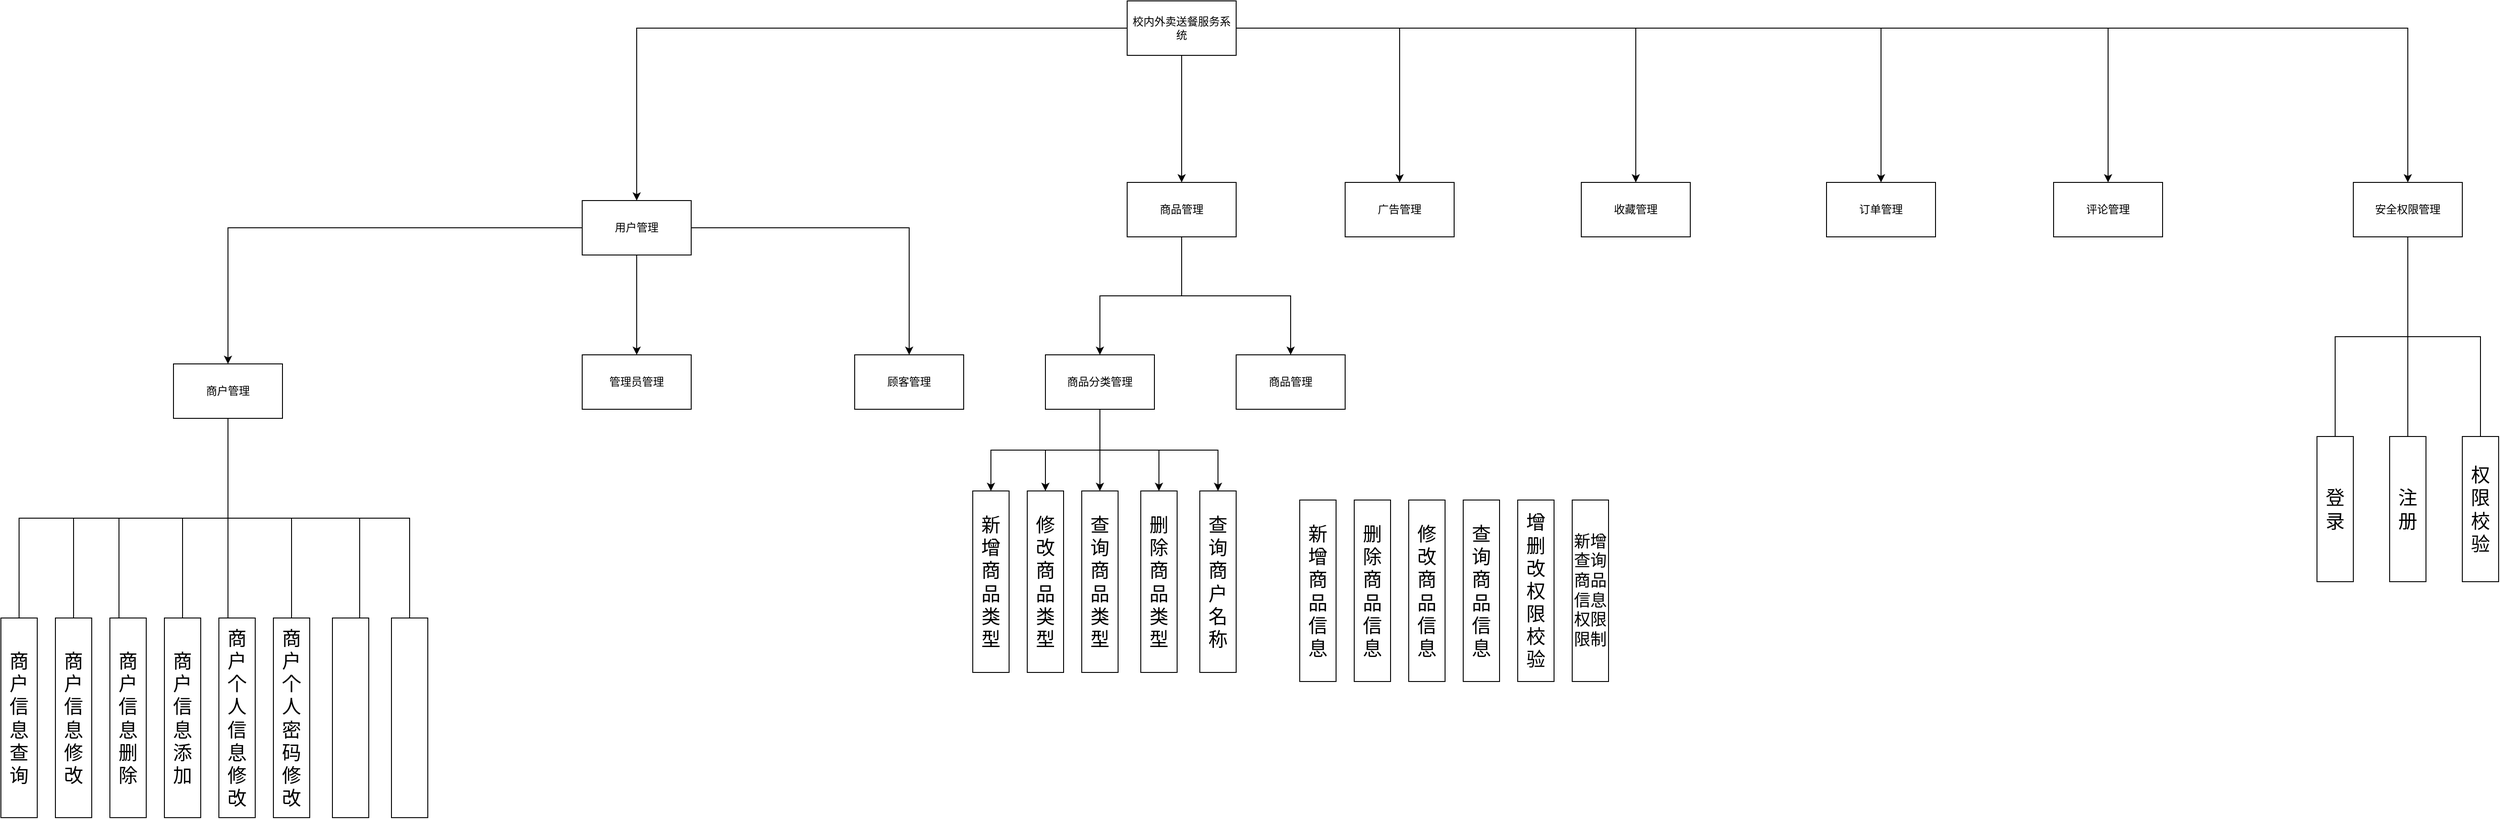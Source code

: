 <mxfile version="22.1.17" type="github">
  <diagram name="功能模块图" id="UFNNuf7H4DtbvUk9X_Pl">
    <mxGraphModel dx="3355" dy="1443" grid="1" gridSize="10" guides="1" tooltips="1" connect="1" arrows="1" fold="1" page="1" pageScale="1" pageWidth="850" pageHeight="1100" math="0" shadow="0">
      <root>
        <mxCell id="0" />
        <mxCell id="1" parent="0" />
        <mxCell id="dTfk0oyw1fVU7MO5Swph-3" value="" style="edgeStyle=orthogonalEdgeStyle;rounded=0;orthogonalLoop=1;jettySize=auto;html=1;" parent="1" source="dTfk0oyw1fVU7MO5Swph-1" target="dTfk0oyw1fVU7MO5Swph-2" edge="1">
          <mxGeometry relative="1" as="geometry" />
        </mxCell>
        <mxCell id="bxX21ySd8l-AX6qWNf9H-4" value="" style="edgeStyle=orthogonalEdgeStyle;rounded=0;orthogonalLoop=1;jettySize=auto;html=1;" parent="1" source="dTfk0oyw1fVU7MO5Swph-1" target="bxX21ySd8l-AX6qWNf9H-3" edge="1">
          <mxGeometry relative="1" as="geometry" />
        </mxCell>
        <mxCell id="bxX21ySd8l-AX6qWNf9H-6" value="" style="edgeStyle=orthogonalEdgeStyle;rounded=0;orthogonalLoop=1;jettySize=auto;html=1;" parent="1" source="dTfk0oyw1fVU7MO5Swph-1" target="bxX21ySd8l-AX6qWNf9H-5" edge="1">
          <mxGeometry relative="1" as="geometry" />
        </mxCell>
        <mxCell id="bxX21ySd8l-AX6qWNf9H-8" value="" style="edgeStyle=orthogonalEdgeStyle;rounded=0;orthogonalLoop=1;jettySize=auto;html=1;" parent="1" source="dTfk0oyw1fVU7MO5Swph-1" target="bxX21ySd8l-AX6qWNf9H-7" edge="1">
          <mxGeometry relative="1" as="geometry" />
        </mxCell>
        <mxCell id="bxX21ySd8l-AX6qWNf9H-10" value="" style="edgeStyle=orthogonalEdgeStyle;rounded=0;orthogonalLoop=1;jettySize=auto;html=1;" parent="1" source="dTfk0oyw1fVU7MO5Swph-1" target="bxX21ySd8l-AX6qWNf9H-9" edge="1">
          <mxGeometry relative="1" as="geometry" />
        </mxCell>
        <mxCell id="bxX21ySd8l-AX6qWNf9H-12" style="edgeStyle=orthogonalEdgeStyle;rounded=0;orthogonalLoop=1;jettySize=auto;html=1;entryX=0.5;entryY=0;entryDx=0;entryDy=0;" parent="1" source="dTfk0oyw1fVU7MO5Swph-1" target="bxX21ySd8l-AX6qWNf9H-11" edge="1">
          <mxGeometry relative="1" as="geometry" />
        </mxCell>
        <mxCell id="AY9KM7Tuy-y02ObjgQoO-40" value="" style="edgeStyle=orthogonalEdgeStyle;rounded=0;orthogonalLoop=1;jettySize=auto;html=1;" edge="1" parent="1" source="dTfk0oyw1fVU7MO5Swph-1" target="AY9KM7Tuy-y02ObjgQoO-39">
          <mxGeometry relative="1" as="geometry" />
        </mxCell>
        <mxCell id="dTfk0oyw1fVU7MO5Swph-1" value="校内外卖送餐服务系统" style="rounded=0;whiteSpace=wrap;html=1;" parent="1" vertex="1">
          <mxGeometry x="410" y="180" width="120" height="60" as="geometry" />
        </mxCell>
        <mxCell id="bxX21ySd8l-AX6qWNf9H-14" value="" style="edgeStyle=orthogonalEdgeStyle;rounded=0;orthogonalLoop=1;jettySize=auto;html=1;" parent="1" source="dTfk0oyw1fVU7MO5Swph-2" target="bxX21ySd8l-AX6qWNf9H-13" edge="1">
          <mxGeometry relative="1" as="geometry" />
        </mxCell>
        <mxCell id="bxX21ySd8l-AX6qWNf9H-17" style="edgeStyle=orthogonalEdgeStyle;rounded=0;orthogonalLoop=1;jettySize=auto;html=1;entryX=0.5;entryY=0;entryDx=0;entryDy=0;" parent="1" source="dTfk0oyw1fVU7MO5Swph-2" target="bxX21ySd8l-AX6qWNf9H-15" edge="1">
          <mxGeometry relative="1" as="geometry" />
        </mxCell>
        <mxCell id="M4QG7kPBMcI73K4Nj3vA-2" value="" style="edgeStyle=orthogonalEdgeStyle;rounded=0;orthogonalLoop=1;jettySize=auto;html=1;" edge="1" parent="1" source="dTfk0oyw1fVU7MO5Swph-2" target="M4QG7kPBMcI73K4Nj3vA-1">
          <mxGeometry relative="1" as="geometry" />
        </mxCell>
        <mxCell id="dTfk0oyw1fVU7MO5Swph-2" value="用户管理" style="rounded=0;whiteSpace=wrap;html=1;" parent="1" vertex="1">
          <mxGeometry x="-190" y="400" width="120" height="60" as="geometry" />
        </mxCell>
        <mxCell id="AY9KM7Tuy-y02ObjgQoO-53" value="" style="edgeStyle=orthogonalEdgeStyle;rounded=0;orthogonalLoop=1;jettySize=auto;html=1;" edge="1" parent="1" source="bxX21ySd8l-AX6qWNf9H-3" target="AY9KM7Tuy-y02ObjgQoO-52">
          <mxGeometry relative="1" as="geometry" />
        </mxCell>
        <mxCell id="AY9KM7Tuy-y02ObjgQoO-55" style="edgeStyle=orthogonalEdgeStyle;rounded=0;orthogonalLoop=1;jettySize=auto;html=1;" edge="1" parent="1" source="bxX21ySd8l-AX6qWNf9H-3" target="AY9KM7Tuy-y02ObjgQoO-54">
          <mxGeometry relative="1" as="geometry" />
        </mxCell>
        <mxCell id="bxX21ySd8l-AX6qWNf9H-3" value="商品管理" style="whiteSpace=wrap;html=1;rounded=0;" parent="1" vertex="1">
          <mxGeometry x="410" y="380" width="120" height="60" as="geometry" />
        </mxCell>
        <mxCell id="bxX21ySd8l-AX6qWNf9H-5" value="广告管理" style="whiteSpace=wrap;html=1;rounded=0;" parent="1" vertex="1">
          <mxGeometry x="650" y="380" width="120" height="60" as="geometry" />
        </mxCell>
        <mxCell id="bxX21ySd8l-AX6qWNf9H-7" value="订单管理" style="whiteSpace=wrap;html=1;rounded=0;" parent="1" vertex="1">
          <mxGeometry x="1180" y="380" width="120" height="60" as="geometry" />
        </mxCell>
        <mxCell id="bxX21ySd8l-AX6qWNf9H-9" value="收藏管理" style="whiteSpace=wrap;html=1;rounded=0;" parent="1" vertex="1">
          <mxGeometry x="910" y="380" width="120" height="60" as="geometry" />
        </mxCell>
        <mxCell id="bxX21ySd8l-AX6qWNf9H-11" value="评论管理" style="rounded=0;whiteSpace=wrap;html=1;" parent="1" vertex="1">
          <mxGeometry x="1430" y="380" width="120" height="60" as="geometry" />
        </mxCell>
        <mxCell id="AY9KM7Tuy-y02ObjgQoO-20" style="edgeStyle=orthogonalEdgeStyle;rounded=0;orthogonalLoop=1;jettySize=auto;html=1;exitX=0.25;exitY=1;exitDx=0;exitDy=0;entryX=0.5;entryY=0;entryDx=0;entryDy=0;endArrow=none;endFill=0;" edge="1" parent="1" source="bxX21ySd8l-AX6qWNf9H-13" target="AY9KM7Tuy-y02ObjgQoO-11">
          <mxGeometry relative="1" as="geometry">
            <Array as="points">
              <mxPoint x="-580" y="640" />
              <mxPoint x="-580" y="750" />
              <mxPoint x="-810" y="750" />
            </Array>
          </mxGeometry>
        </mxCell>
        <mxCell id="AY9KM7Tuy-y02ObjgQoO-22" style="edgeStyle=orthogonalEdgeStyle;rounded=0;orthogonalLoop=1;jettySize=auto;html=1;exitX=0.5;exitY=1;exitDx=0;exitDy=0;endArrow=none;endFill=0;" edge="1" parent="1" source="bxX21ySd8l-AX6qWNf9H-13" target="AY9KM7Tuy-y02ObjgQoO-16">
          <mxGeometry relative="1" as="geometry" />
        </mxCell>
        <mxCell id="AY9KM7Tuy-y02ObjgQoO-23" style="edgeStyle=orthogonalEdgeStyle;rounded=0;orthogonalLoop=1;jettySize=auto;html=1;endArrow=none;endFill=0;" edge="1" parent="1" source="bxX21ySd8l-AX6qWNf9H-13" target="AY9KM7Tuy-y02ObjgQoO-14">
          <mxGeometry relative="1" as="geometry" />
        </mxCell>
        <mxCell id="AY9KM7Tuy-y02ObjgQoO-24" style="edgeStyle=orthogonalEdgeStyle;rounded=0;orthogonalLoop=1;jettySize=auto;html=1;entryX=0.75;entryY=0;entryDx=0;entryDy=0;endArrow=none;endFill=0;" edge="1" parent="1" target="AY9KM7Tuy-y02ObjgQoO-15">
          <mxGeometry relative="1" as="geometry">
            <mxPoint x="-580" y="640" as="sourcePoint" />
            <Array as="points">
              <mxPoint x="-580" y="750" />
              <mxPoint x="-435" y="750" />
            </Array>
          </mxGeometry>
        </mxCell>
        <mxCell id="AY9KM7Tuy-y02ObjgQoO-25" style="edgeStyle=orthogonalEdgeStyle;rounded=0;orthogonalLoop=1;jettySize=auto;html=1;exitX=0.5;exitY=1;exitDx=0;exitDy=0;entryX=0.25;entryY=0;entryDx=0;entryDy=0;endArrow=none;endFill=0;" edge="1" parent="1" source="bxX21ySd8l-AX6qWNf9H-13" target="AY9KM7Tuy-y02ObjgQoO-13">
          <mxGeometry relative="1" as="geometry" />
        </mxCell>
        <mxCell id="AY9KM7Tuy-y02ObjgQoO-27" style="edgeStyle=orthogonalEdgeStyle;rounded=0;orthogonalLoop=1;jettySize=auto;html=1;entryX=0.5;entryY=0;entryDx=0;entryDy=0;exitX=0.5;exitY=1;exitDx=0;exitDy=0;endArrow=none;endFill=0;" edge="1" parent="1" source="bxX21ySd8l-AX6qWNf9H-13" target="AY9KM7Tuy-y02ObjgQoO-10">
          <mxGeometry relative="1" as="geometry" />
        </mxCell>
        <mxCell id="AY9KM7Tuy-y02ObjgQoO-28" style="edgeStyle=orthogonalEdgeStyle;rounded=0;orthogonalLoop=1;jettySize=auto;html=1;entryX=0.25;entryY=0;entryDx=0;entryDy=0;exitX=0.5;exitY=1;exitDx=0;exitDy=0;endArrow=none;endFill=0;" edge="1" parent="1" source="bxX21ySd8l-AX6qWNf9H-13" target="AY9KM7Tuy-y02ObjgQoO-8">
          <mxGeometry relative="1" as="geometry" />
        </mxCell>
        <mxCell id="AY9KM7Tuy-y02ObjgQoO-29" style="edgeStyle=orthogonalEdgeStyle;rounded=0;orthogonalLoop=1;jettySize=auto;html=1;entryX=0.5;entryY=0;entryDx=0;entryDy=0;exitX=0.5;exitY=1;exitDx=0;exitDy=0;endArrow=none;endFill=0;" edge="1" parent="1" source="bxX21ySd8l-AX6qWNf9H-13" target="AY9KM7Tuy-y02ObjgQoO-6">
          <mxGeometry relative="1" as="geometry" />
        </mxCell>
        <mxCell id="bxX21ySd8l-AX6qWNf9H-13" value="商户管理" style="whiteSpace=wrap;html=1;rounded=0;" parent="1" vertex="1">
          <mxGeometry x="-640" y="580" width="120" height="60" as="geometry" />
        </mxCell>
        <mxCell id="bxX21ySd8l-AX6qWNf9H-15" value="顾客管理" style="whiteSpace=wrap;html=1;rounded=0;" parent="1" vertex="1">
          <mxGeometry x="110" y="570" width="120" height="60" as="geometry" />
        </mxCell>
        <mxCell id="M4QG7kPBMcI73K4Nj3vA-1" value="管理员管理" style="whiteSpace=wrap;html=1;rounded=0;" vertex="1" parent="1">
          <mxGeometry x="-190" y="570" width="120" height="60" as="geometry" />
        </mxCell>
        <mxCell id="AY9KM7Tuy-y02ObjgQoO-6" value="&lt;font style=&quot;font-size: 21px;&quot;&gt;商户信息修改&lt;/font&gt;" style="whiteSpace=wrap;html=1;rounded=0;" vertex="1" parent="1">
          <mxGeometry x="-770" y="860" width="40" height="220" as="geometry" />
        </mxCell>
        <mxCell id="AY9KM7Tuy-y02ObjgQoO-8" value="&lt;font style=&quot;font-size: 21px;&quot;&gt;商户信息删除&lt;/font&gt;" style="whiteSpace=wrap;html=1;rounded=0;" vertex="1" parent="1">
          <mxGeometry x="-710" y="860" width="40" height="220" as="geometry" />
        </mxCell>
        <mxCell id="AY9KM7Tuy-y02ObjgQoO-10" value="&lt;font style=&quot;font-size: 21px;&quot;&gt;商户信息添加&lt;/font&gt;" style="whiteSpace=wrap;html=1;rounded=0;" vertex="1" parent="1">
          <mxGeometry x="-650" y="860" width="40" height="220" as="geometry" />
        </mxCell>
        <mxCell id="AY9KM7Tuy-y02ObjgQoO-11" value="&lt;font style=&quot;font-size: 21px;&quot;&gt;商户信息查询&lt;/font&gt;" style="html=1;rounded=0;verticalAlign=middle;horizontal=1;align=center;labelPosition=center;verticalLabelPosition=middle;whiteSpace=wrap;" vertex="1" parent="1">
          <mxGeometry x="-830" y="860" width="40" height="220" as="geometry" />
        </mxCell>
        <mxCell id="AY9KM7Tuy-y02ObjgQoO-13" value="&lt;font style=&quot;font-size: 21px;&quot;&gt;商户个人信息修改&lt;/font&gt;" style="whiteSpace=wrap;html=1;rounded=0;" vertex="1" parent="1">
          <mxGeometry x="-590" y="860" width="40" height="220" as="geometry" />
        </mxCell>
        <mxCell id="AY9KM7Tuy-y02ObjgQoO-14" value="&lt;font style=&quot;font-size: 21px;&quot;&gt;商户个人密码修改&lt;/font&gt;" style="whiteSpace=wrap;html=1;rounded=0;" vertex="1" parent="1">
          <mxGeometry x="-530" y="860" width="40" height="220" as="geometry" />
        </mxCell>
        <mxCell id="AY9KM7Tuy-y02ObjgQoO-15" value="" style="whiteSpace=wrap;html=1;rounded=0;" vertex="1" parent="1">
          <mxGeometry x="-465" y="860" width="40" height="220" as="geometry" />
        </mxCell>
        <mxCell id="AY9KM7Tuy-y02ObjgQoO-16" value="" style="whiteSpace=wrap;html=1;rounded=0;" vertex="1" parent="1">
          <mxGeometry x="-400" y="860" width="40" height="220" as="geometry" />
        </mxCell>
        <mxCell id="AY9KM7Tuy-y02ObjgQoO-46" value="" style="edgeStyle=orthogonalEdgeStyle;rounded=0;orthogonalLoop=1;jettySize=auto;html=1;endArrow=none;endFill=0;" edge="1" parent="1" source="AY9KM7Tuy-y02ObjgQoO-39" target="AY9KM7Tuy-y02ObjgQoO-45">
          <mxGeometry relative="1" as="geometry" />
        </mxCell>
        <mxCell id="AY9KM7Tuy-y02ObjgQoO-50" style="edgeStyle=orthogonalEdgeStyle;rounded=0;orthogonalLoop=1;jettySize=auto;html=1;entryX=0.5;entryY=0;entryDx=0;entryDy=0;endArrow=none;endFill=0;" edge="1" parent="1" source="AY9KM7Tuy-y02ObjgQoO-39" target="AY9KM7Tuy-y02ObjgQoO-48">
          <mxGeometry relative="1" as="geometry" />
        </mxCell>
        <mxCell id="AY9KM7Tuy-y02ObjgQoO-51" style="edgeStyle=orthogonalEdgeStyle;rounded=0;orthogonalLoop=1;jettySize=auto;html=1;endArrow=none;endFill=0;" edge="1" parent="1" source="AY9KM7Tuy-y02ObjgQoO-39" target="AY9KM7Tuy-y02ObjgQoO-49">
          <mxGeometry relative="1" as="geometry" />
        </mxCell>
        <mxCell id="AY9KM7Tuy-y02ObjgQoO-39" value="安全权限管理" style="whiteSpace=wrap;html=1;rounded=0;" vertex="1" parent="1">
          <mxGeometry x="1760" y="380" width="120" height="60" as="geometry" />
        </mxCell>
        <mxCell id="AY9KM7Tuy-y02ObjgQoO-45" value="&lt;font style=&quot;font-size: 21px;&quot;&gt;登录&lt;/font&gt;" style="whiteSpace=wrap;html=1;rounded=0;" vertex="1" parent="1">
          <mxGeometry x="1720" y="660" width="40" height="160" as="geometry" />
        </mxCell>
        <mxCell id="AY9KM7Tuy-y02ObjgQoO-48" value="&lt;font style=&quot;font-size: 21px;&quot;&gt;注册&lt;/font&gt;" style="whiteSpace=wrap;html=1;rounded=0;" vertex="1" parent="1">
          <mxGeometry x="1800" y="660" width="40" height="160" as="geometry" />
        </mxCell>
        <mxCell id="AY9KM7Tuy-y02ObjgQoO-49" value="&lt;font style=&quot;font-size: 21px;&quot;&gt;权限校验&lt;/font&gt;" style="whiteSpace=wrap;html=1;rounded=0;" vertex="1" parent="1">
          <mxGeometry x="1880" y="660" width="40" height="160" as="geometry" />
        </mxCell>
        <mxCell id="AY9KM7Tuy-y02ObjgQoO-61" style="edgeStyle=orthogonalEdgeStyle;rounded=0;orthogonalLoop=1;jettySize=auto;html=1;exitX=0.5;exitY=1;exitDx=0;exitDy=0;entryX=0.5;entryY=0;entryDx=0;entryDy=0;" edge="1" parent="1" source="AY9KM7Tuy-y02ObjgQoO-52" target="AY9KM7Tuy-y02ObjgQoO-60">
          <mxGeometry relative="1" as="geometry" />
        </mxCell>
        <mxCell id="AY9KM7Tuy-y02ObjgQoO-62" style="edgeStyle=orthogonalEdgeStyle;rounded=0;orthogonalLoop=1;jettySize=auto;html=1;exitX=0.5;exitY=1;exitDx=0;exitDy=0;entryX=0.5;entryY=0;entryDx=0;entryDy=0;" edge="1" parent="1" source="AY9KM7Tuy-y02ObjgQoO-52" target="AY9KM7Tuy-y02ObjgQoO-59">
          <mxGeometry relative="1" as="geometry" />
        </mxCell>
        <mxCell id="AY9KM7Tuy-y02ObjgQoO-63" style="edgeStyle=orthogonalEdgeStyle;rounded=0;orthogonalLoop=1;jettySize=auto;html=1;exitX=0.5;exitY=1;exitDx=0;exitDy=0;entryX=0.5;entryY=0;entryDx=0;entryDy=0;" edge="1" parent="1" source="AY9KM7Tuy-y02ObjgQoO-52" target="AY9KM7Tuy-y02ObjgQoO-58">
          <mxGeometry relative="1" as="geometry" />
        </mxCell>
        <mxCell id="AY9KM7Tuy-y02ObjgQoO-64" style="edgeStyle=orthogonalEdgeStyle;rounded=0;orthogonalLoop=1;jettySize=auto;html=1;exitX=0.5;exitY=1;exitDx=0;exitDy=0;" edge="1" parent="1" source="AY9KM7Tuy-y02ObjgQoO-52" target="AY9KM7Tuy-y02ObjgQoO-56">
          <mxGeometry relative="1" as="geometry" />
        </mxCell>
        <mxCell id="AY9KM7Tuy-y02ObjgQoO-66" style="edgeStyle=orthogonalEdgeStyle;rounded=0;orthogonalLoop=1;jettySize=auto;html=1;exitX=0.5;exitY=1;exitDx=0;exitDy=0;" edge="1" parent="1" source="AY9KM7Tuy-y02ObjgQoO-52" target="AY9KM7Tuy-y02ObjgQoO-65">
          <mxGeometry relative="1" as="geometry" />
        </mxCell>
        <mxCell id="AY9KM7Tuy-y02ObjgQoO-52" value="商品分类管理" style="whiteSpace=wrap;html=1;rounded=0;" vertex="1" parent="1">
          <mxGeometry x="320" y="570" width="120" height="60" as="geometry" />
        </mxCell>
        <mxCell id="AY9KM7Tuy-y02ObjgQoO-54" value="商品管理" style="whiteSpace=wrap;html=1;rounded=0;" vertex="1" parent="1">
          <mxGeometry x="530" y="570" width="120" height="60" as="geometry" />
        </mxCell>
        <mxCell id="AY9KM7Tuy-y02ObjgQoO-56" value="新增商品类型" style="whiteSpace=wrap;html=1;rounded=0;fontSize=21;" vertex="1" parent="1">
          <mxGeometry x="240" y="720" width="40" height="200" as="geometry" />
        </mxCell>
        <mxCell id="AY9KM7Tuy-y02ObjgQoO-58" value="&lt;font style=&quot;font-size: 21px;&quot;&gt;删除商品类型&lt;/font&gt;" style="whiteSpace=wrap;html=1;rounded=0;" vertex="1" parent="1">
          <mxGeometry x="425" y="720" width="40" height="200" as="geometry" />
        </mxCell>
        <mxCell id="AY9KM7Tuy-y02ObjgQoO-59" value="&lt;font style=&quot;font-size: 21px;&quot;&gt;查询商品类型&lt;/font&gt;" style="whiteSpace=wrap;html=1;rounded=0;" vertex="1" parent="1">
          <mxGeometry x="360" y="720" width="40" height="200" as="geometry" />
        </mxCell>
        <mxCell id="AY9KM7Tuy-y02ObjgQoO-60" value="修改商品类型" style="whiteSpace=wrap;html=1;rounded=0;fontSize=21;" vertex="1" parent="1">
          <mxGeometry x="300" y="720" width="40" height="200" as="geometry" />
        </mxCell>
        <mxCell id="AY9KM7Tuy-y02ObjgQoO-65" value="&lt;font style=&quot;font-size: 21px;&quot;&gt;查询商户名称&lt;/font&gt;" style="whiteSpace=wrap;html=1;rounded=0;" vertex="1" parent="1">
          <mxGeometry x="490" y="720" width="40" height="200" as="geometry" />
        </mxCell>
        <mxCell id="AY9KM7Tuy-y02ObjgQoO-67" value="&lt;font style=&quot;font-size: 21px;&quot;&gt;增删改权限校验&lt;/font&gt;" style="whiteSpace=wrap;html=1;rounded=0;" vertex="1" parent="1">
          <mxGeometry x="840" y="730" width="40" height="200" as="geometry" />
        </mxCell>
        <mxCell id="AY9KM7Tuy-y02ObjgQoO-69" value="&lt;font style=&quot;font-size: 21px;&quot;&gt;修改商品信息&lt;/font&gt;" style="whiteSpace=wrap;html=1;rounded=0;" vertex="1" parent="1">
          <mxGeometry x="720" y="730" width="40" height="200" as="geometry" />
        </mxCell>
        <mxCell id="AY9KM7Tuy-y02ObjgQoO-70" value="&lt;font style=&quot;font-size: 21px;&quot;&gt;新增商品信息&lt;/font&gt;" style="whiteSpace=wrap;html=1;rounded=0;" vertex="1" parent="1">
          <mxGeometry x="600" y="730" width="40" height="200" as="geometry" />
        </mxCell>
        <mxCell id="AY9KM7Tuy-y02ObjgQoO-71" value="&lt;font style=&quot;font-size: 21px;&quot;&gt;删除商品信息&lt;/font&gt;" style="whiteSpace=wrap;html=1;rounded=0;" vertex="1" parent="1">
          <mxGeometry x="660" y="730" width="40" height="200" as="geometry" />
        </mxCell>
        <mxCell id="AY9KM7Tuy-y02ObjgQoO-72" value="&lt;font style=&quot;font-size: 21px;&quot;&gt;查询商品信息&lt;/font&gt;" style="whiteSpace=wrap;html=1;rounded=0;" vertex="1" parent="1">
          <mxGeometry x="780" y="730" width="40" height="200" as="geometry" />
        </mxCell>
        <mxCell id="AY9KM7Tuy-y02ObjgQoO-73" value="&lt;font style=&quot;font-size: 18px;&quot;&gt;新增查询商品信息权限限制&lt;/font&gt;" style="html=1;rounded=0;whiteSpace=wrap;" vertex="1" parent="1">
          <mxGeometry x="900" y="730" width="40" height="200" as="geometry" />
        </mxCell>
      </root>
    </mxGraphModel>
  </diagram>
</mxfile>
